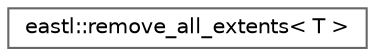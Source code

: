 digraph "类继承关系图"
{
 // LATEX_PDF_SIZE
  bgcolor="transparent";
  edge [fontname=Helvetica,fontsize=10,labelfontname=Helvetica,labelfontsize=10];
  node [fontname=Helvetica,fontsize=10,shape=box,height=0.2,width=0.4];
  rankdir="LR";
  Node0 [id="Node000000",label="eastl::remove_all_extents\< T \>",height=0.2,width=0.4,color="grey40", fillcolor="white", style="filled",URL="$structeastl_1_1remove__all__extents.html",tooltip=" "];
}
